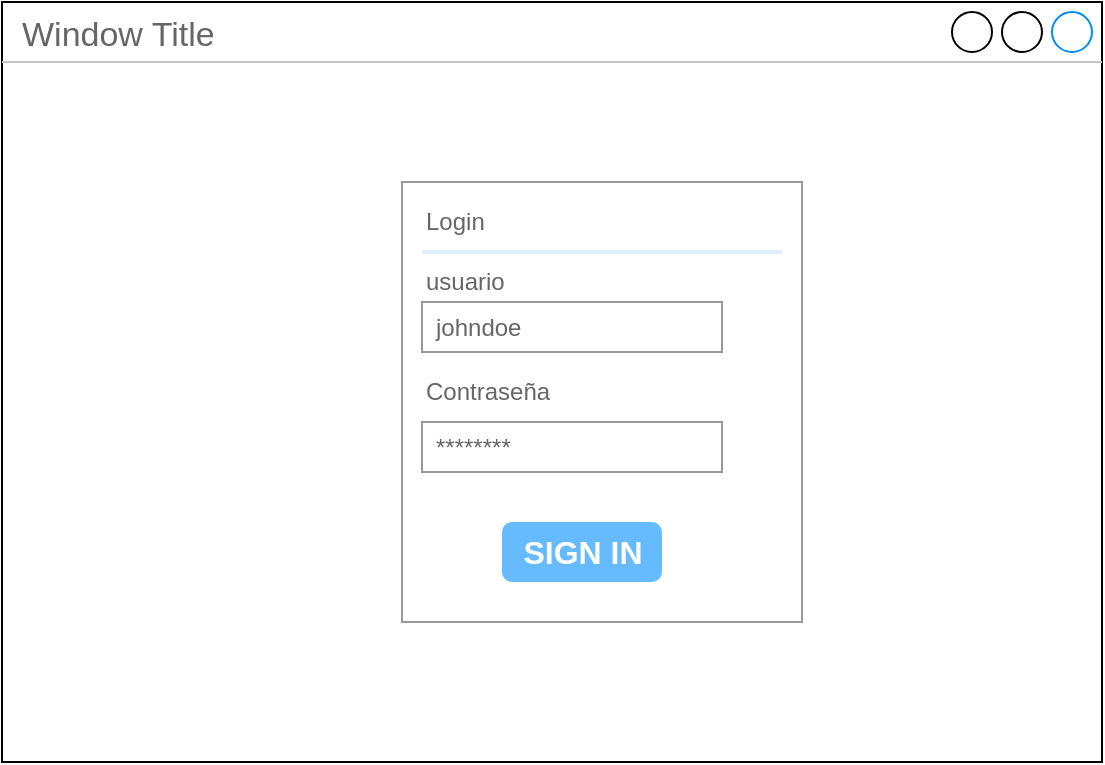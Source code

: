 <mxfile version="14.3.0" type="github" pages="2">
  <diagram name="Page-1" id="03018318-947c-dd8e-b7a3-06fadd420f32">
    <mxGraphModel dx="868" dy="482" grid="1" gridSize="10" guides="1" tooltips="1" connect="1" arrows="1" fold="1" page="1" pageScale="1" pageWidth="1100" pageHeight="850" background="#ffffff" math="0" shadow="0">
      <root>
        <mxCell id="0" />
        <mxCell id="1" parent="0" />
        <mxCell id="StAKbVLHcv3YjBZbmj_X-13" value="Window Title" style="strokeWidth=1;shadow=0;dashed=0;align=center;html=1;shape=mxgraph.mockup.containers.window;align=left;verticalAlign=top;spacingLeft=8;strokeColor2=#008cff;strokeColor3=#c4c4c4;fontColor=#666666;mainText=;fontSize=17;labelBackgroundColor=none;" vertex="1" parent="1">
          <mxGeometry x="70" y="70" width="550" height="380" as="geometry" />
        </mxCell>
        <mxCell id="StAKbVLHcv3YjBZbmj_X-1" value="" style="strokeWidth=1;shadow=0;dashed=0;align=center;html=1;shape=mxgraph.mockup.forms.rrect;rSize=0;strokeColor=#999999;fillColor=#ffffff;" vertex="1" parent="1">
          <mxGeometry x="270" y="160" width="200" height="220" as="geometry" />
        </mxCell>
        <mxCell id="StAKbVLHcv3YjBZbmj_X-2" value="Login" style="strokeWidth=1;shadow=0;dashed=0;align=center;html=1;shape=mxgraph.mockup.forms.anchor;fontSize=12;fontColor=#666666;align=left;resizeWidth=1;spacingLeft=0;" vertex="1" parent="StAKbVLHcv3YjBZbmj_X-1">
          <mxGeometry width="100" height="20" relative="1" as="geometry">
            <mxPoint x="10" y="10" as="offset" />
          </mxGeometry>
        </mxCell>
        <mxCell id="StAKbVLHcv3YjBZbmj_X-3" value="" style="shape=line;strokeColor=#ddeeff;strokeWidth=2;html=1;resizeWidth=1;" vertex="1" parent="StAKbVLHcv3YjBZbmj_X-1">
          <mxGeometry width="180" height="10" relative="1" as="geometry">
            <mxPoint x="10" y="30" as="offset" />
          </mxGeometry>
        </mxCell>
        <mxCell id="StAKbVLHcv3YjBZbmj_X-4" value="usuario" style="strokeWidth=1;shadow=0;dashed=0;align=center;html=1;shape=mxgraph.mockup.forms.anchor;fontSize=12;fontColor=#666666;align=left;resizeWidth=1;spacingLeft=0;" vertex="1" parent="StAKbVLHcv3YjBZbmj_X-1">
          <mxGeometry width="100" height="20" relative="1" as="geometry">
            <mxPoint x="10" y="40" as="offset" />
          </mxGeometry>
        </mxCell>
        <mxCell id="StAKbVLHcv3YjBZbmj_X-5" value="johndoe" style="strokeWidth=1;shadow=0;dashed=0;align=center;html=1;shape=mxgraph.mockup.forms.rrect;rSize=0;strokeColor=#999999;fontColor=#666666;align=left;spacingLeft=5;resizeWidth=1;" vertex="1" parent="StAKbVLHcv3YjBZbmj_X-1">
          <mxGeometry width="150" height="25" relative="1" as="geometry">
            <mxPoint x="10" y="60" as="offset" />
          </mxGeometry>
        </mxCell>
        <mxCell id="StAKbVLHcv3YjBZbmj_X-6" value="Contraseña" style="strokeWidth=1;shadow=0;dashed=0;align=center;html=1;shape=mxgraph.mockup.forms.anchor;fontSize=12;fontColor=#666666;align=left;resizeWidth=1;spacingLeft=0;" vertex="1" parent="StAKbVLHcv3YjBZbmj_X-1">
          <mxGeometry width="100" height="20" relative="1" as="geometry">
            <mxPoint x="10" y="95" as="offset" />
          </mxGeometry>
        </mxCell>
        <mxCell id="StAKbVLHcv3YjBZbmj_X-7" value="********" style="strokeWidth=1;shadow=0;dashed=0;align=center;html=1;shape=mxgraph.mockup.forms.rrect;rSize=0;strokeColor=#999999;fontColor=#666666;align=left;spacingLeft=5;resizeWidth=1;" vertex="1" parent="StAKbVLHcv3YjBZbmj_X-1">
          <mxGeometry width="150" height="25" relative="1" as="geometry">
            <mxPoint x="10" y="120" as="offset" />
          </mxGeometry>
        </mxCell>
        <mxCell id="StAKbVLHcv3YjBZbmj_X-8" value="SIGN IN" style="strokeWidth=1;shadow=0;dashed=0;align=center;html=1;shape=mxgraph.mockup.forms.rrect;rSize=5;strokeColor=none;fontColor=#ffffff;fillColor=#66bbff;fontSize=16;fontStyle=1;" vertex="1" parent="StAKbVLHcv3YjBZbmj_X-1">
          <mxGeometry y="1" width="80" height="30" relative="1" as="geometry">
            <mxPoint x="50" y="-50" as="offset" />
          </mxGeometry>
        </mxCell>
      </root>
    </mxGraphModel>
  </diagram>
  <diagram id="yHVdNPT0PSKPxLt4gaY0" name="Page-2">
    <mxGraphModel dx="868" dy="482" grid="1" gridSize="10" guides="1" tooltips="1" connect="1" arrows="1" fold="1" page="1" pageScale="1" pageWidth="827" pageHeight="1169" math="0" shadow="0">
      <root>
        <mxCell id="g27dJO27XrajTK-juN-w-0" />
        <mxCell id="g27dJO27XrajTK-juN-w-1" parent="g27dJO27XrajTK-juN-w-0" />
        <mxCell id="vkDfP61PAlZ-vSzYmivn-0" value="" style="whiteSpace=wrap;html=1;rounded=0;shadow=0;labelBackgroundColor=none;strokeColor=#000000;strokeWidth=1;fillColor=none;fontFamily=Verdana;fontSize=12;fontColor=#000000;align=center;comic=1;" vertex="1" parent="g27dJO27XrajTK-juN-w-1">
          <mxGeometry x="20" y="20" width="1060" height="810" as="geometry" />
        </mxCell>
        <mxCell id="vkDfP61PAlZ-vSzYmivn-1" value="LOGO" style="whiteSpace=wrap;html=1;rounded=0;shadow=0;labelBackgroundColor=none;strokeWidth=1;fontFamily=Verdana;fontSize=28;align=center;comic=1;" vertex="1" parent="g27dJO27XrajTK-juN-w-1">
          <mxGeometry x="40" y="60" width="190" height="50" as="geometry" />
        </mxCell>
        <mxCell id="vkDfP61PAlZ-vSzYmivn-2" value="Search" style="strokeWidth=1;shadow=0;dashed=0;align=center;html=1;shape=mxgraph.mockup.forms.searchBox;strokeColor=#999999;mainText=;strokeColor2=#008cff;fontColor=#666666;fontSize=17;align=left;spacingLeft=3;rounded=0;labelBackgroundColor=none;comic=1;" vertex="1" parent="g27dJO27XrajTK-juN-w-1">
          <mxGeometry x="840" y="95" width="220" height="30" as="geometry" />
        </mxCell>
        <mxCell id="vkDfP61PAlZ-vSzYmivn-3" value="Topic 1" style="text;html=1;points=[];align=left;verticalAlign=top;spacingTop=-4;fontSize=14;fontFamily=Verdana" vertex="1" parent="g27dJO27XrajTK-juN-w-1">
          <mxGeometry x="780" y="40" width="60" height="20" as="geometry" />
        </mxCell>
        <mxCell id="vkDfP61PAlZ-vSzYmivn-4" value="Topic 2" style="text;html=1;points=[];align=left;verticalAlign=top;spacingTop=-4;fontSize=14;fontFamily=Verdana" vertex="1" parent="g27dJO27XrajTK-juN-w-1">
          <mxGeometry x="860" y="40" width="60" height="20" as="geometry" />
        </mxCell>
        <mxCell id="vkDfP61PAlZ-vSzYmivn-5" value="Topic 3" style="text;html=1;points=[];align=left;verticalAlign=top;spacingTop=-4;fontSize=14;fontFamily=Verdana" vertex="1" parent="g27dJO27XrajTK-juN-w-1">
          <mxGeometry x="930" y="40" width="60" height="20" as="geometry" />
        </mxCell>
        <mxCell id="vkDfP61PAlZ-vSzYmivn-6" value="Topic 4" style="text;html=1;points=[];align=left;verticalAlign=top;spacingTop=-4;fontSize=14;fontFamily=Verdana" vertex="1" parent="g27dJO27XrajTK-juN-w-1">
          <mxGeometry x="1000" y="40" width="60" height="20" as="geometry" />
        </mxCell>
        <mxCell id="vkDfP61PAlZ-vSzYmivn-7" value="" style="whiteSpace=wrap;html=1;rounded=0;shadow=0;labelBackgroundColor=none;strokeWidth=1;fillColor=none;fontFamily=Verdana;fontSize=12;align=center;comic=1;" vertex="1" parent="g27dJO27XrajTK-juN-w-1">
          <mxGeometry x="30" y="230" width="200" height="590" as="geometry" />
        </mxCell>
        <mxCell id="vkDfP61PAlZ-vSzYmivn-8" value="" style="line;strokeWidth=1;html=1;rounded=0;shadow=0;labelBackgroundColor=none;fillColor=none;fontFamily=Verdana;fontSize=14;fontColor=#000000;align=center;comic=1;" vertex="1" parent="g27dJO27XrajTK-juN-w-1">
          <mxGeometry x="20" y="140" width="1060" height="10" as="geometry" />
        </mxCell>
        <mxCell id="vkDfP61PAlZ-vSzYmivn-9" value="" style="whiteSpace=wrap;html=1;rounded=0;shadow=0;labelBackgroundColor=none;strokeWidth=1;fillColor=none;fontFamily=Verdana;fontSize=12;align=center;comic=1;" vertex="1" parent="g27dJO27XrajTK-juN-w-1">
          <mxGeometry x="30" y="160" width="1040" height="50" as="geometry" />
        </mxCell>
        <mxCell id="vkDfP61PAlZ-vSzYmivn-10" value="Section 1" style="text;html=1;points=[];align=left;verticalAlign=top;spacingTop=-4;fontSize=14;fontFamily=Verdana" vertex="1" parent="g27dJO27XrajTK-juN-w-1">
          <mxGeometry x="330" y="175" width="60" height="20" as="geometry" />
        </mxCell>
        <mxCell id="vkDfP61PAlZ-vSzYmivn-11" value="Section 2" style="text;html=1;points=[];align=left;verticalAlign=top;spacingTop=-4;fontSize=14;fontFamily=Verdana" vertex="1" parent="g27dJO27XrajTK-juN-w-1">
          <mxGeometry x="477" y="175" width="60" height="20" as="geometry" />
        </mxCell>
        <mxCell id="vkDfP61PAlZ-vSzYmivn-12" value="Section 3" style="text;html=1;points=[];align=left;verticalAlign=top;spacingTop=-4;fontSize=14;fontFamily=Verdana" vertex="1" parent="g27dJO27XrajTK-juN-w-1">
          <mxGeometry x="623" y="175" width="60" height="20" as="geometry" />
        </mxCell>
        <mxCell id="vkDfP61PAlZ-vSzYmivn-13" value="Section 4" style="text;html=1;points=[];align=left;verticalAlign=top;spacingTop=-4;fontSize=14;fontFamily=Verdana" vertex="1" parent="g27dJO27XrajTK-juN-w-1">
          <mxGeometry x="770" y="175" width="60" height="20" as="geometry" />
        </mxCell>
        <mxCell id="vkDfP61PAlZ-vSzYmivn-14" value="&lt;div style=&quot;text-align: justify&quot;&gt;&lt;span&gt;Lorem ipsum dolor sit amet, consectetur adipisicing elit, sed do eiusmod tempor incididunt ut labore et dolore magna aliqua. Ut enim ad minim veniam, quis nostrud exercitation ullamco laboris nisi ut aliquip ex ea commodo consequat. Duis aute irure dolor in reprehenderit in voluptate velit esse cillum dolore eu fugiat nulla pariatur. Excepteur sint occaecat cupidatat non proident, sunt in culpa qui officia deserunt mollit anim id est laborum.&lt;/span&gt;&lt;/div&gt;&lt;div style=&quot;text-align: justify&quot;&gt;&lt;span&gt;Sed ut perspiciatis unde omnis iste natus error sit voluptatem accusantium doloremque laudantium, totam rem aperiam, eaque ipsa quae ab illo inventore veritatis et quasi architecto beatae vitae dicta sunt explicabo. Nemo enim ipsam voluptatem quia voluptas sit aspernatur aut odit aut fugit, sed quia consequuntur magni dolores eos qui ratione voluptatem sequi nesciunt.&amp;nbsp;&lt;/span&gt;&lt;/div&gt;" style="whiteSpace=wrap;html=1;rounded=0;shadow=0;labelBackgroundColor=none;strokeWidth=1;fillColor=none;fontFamily=Verdana;fontSize=12;align=center;verticalAlign=top;spacing=10;comic=1;" vertex="1" parent="g27dJO27XrajTK-juN-w-1">
          <mxGeometry x="250" y="640" width="580" height="180" as="geometry" />
        </mxCell>
        <mxCell id="vkDfP61PAlZ-vSzYmivn-15" value="" style="verticalLabelPosition=bottom;shadow=0;dashed=0;align=center;html=1;verticalAlign=top;strokeWidth=1;shape=mxgraph.mockup.graphics.simpleIcon;strokeColor=#999999;rounded=0;labelBackgroundColor=none;fontFamily=Verdana;fontSize=14;fontColor=#000000;comic=1;" vertex="1" parent="g27dJO27XrajTK-juN-w-1">
          <mxGeometry x="250" y="230" width="580" height="400" as="geometry" />
        </mxCell>
        <mxCell id="vkDfP61PAlZ-vSzYmivn-16" value="" style="whiteSpace=wrap;html=1;rounded=0;shadow=0;labelBackgroundColor=none;strokeWidth=1;fillColor=none;fontFamily=Verdana;fontSize=12;align=center;comic=1;" vertex="1" parent="g27dJO27XrajTK-juN-w-1">
          <mxGeometry x="840" y="230" width="230" height="400" as="geometry" />
        </mxCell>
        <mxCell id="vkDfP61PAlZ-vSzYmivn-17" value="" style="whiteSpace=wrap;html=1;rounded=0;shadow=0;labelBackgroundColor=none;strokeWidth=1;fillColor=none;fontFamily=Verdana;fontSize=12;align=center;comic=1;" vertex="1" parent="g27dJO27XrajTK-juN-w-1">
          <mxGeometry x="840" y="640" width="230" height="180" as="geometry" />
        </mxCell>
        <mxCell id="vkDfP61PAlZ-vSzYmivn-18" value="Section 1" style="text;html=1;points=[];align=left;verticalAlign=top;spacingTop=-4;fontSize=14;fontFamily=Verdana" vertex="1" parent="g27dJO27XrajTK-juN-w-1">
          <mxGeometry x="40" y="250" width="170" height="20" as="geometry" />
        </mxCell>
        <mxCell id="vkDfP61PAlZ-vSzYmivn-19" value="Section 2" style="text;html=1;points=[];align=left;verticalAlign=top;spacingTop=-4;fontSize=14;fontFamily=Verdana" vertex="1" parent="g27dJO27XrajTK-juN-w-1">
          <mxGeometry x="40" y="286" width="170" height="20" as="geometry" />
        </mxCell>
        <mxCell id="vkDfP61PAlZ-vSzYmivn-20" value="Section 3" style="text;html=1;points=[];align=left;verticalAlign=top;spacingTop=-4;fontSize=14;fontFamily=Verdana" vertex="1" parent="g27dJO27XrajTK-juN-w-1">
          <mxGeometry x="40" y="321" width="170" height="20" as="geometry" />
        </mxCell>
        <mxCell id="vkDfP61PAlZ-vSzYmivn-21" value="Section 4" style="text;html=1;points=[];align=left;verticalAlign=top;spacingTop=-4;fontSize=14;fontFamily=Verdana" vertex="1" parent="g27dJO27XrajTK-juN-w-1">
          <mxGeometry x="40" y="357" width="170" height="20" as="geometry" />
        </mxCell>
        <mxCell id="vkDfP61PAlZ-vSzYmivn-22" value="Section 7" style="text;html=1;points=[];align=left;verticalAlign=top;spacingTop=-4;fontSize=14;fontFamily=Verdana" vertex="1" parent="g27dJO27XrajTK-juN-w-1">
          <mxGeometry x="40" y="464" width="170" height="20" as="geometry" />
        </mxCell>
        <mxCell id="vkDfP61PAlZ-vSzYmivn-23" value="Section 8" style="text;html=1;points=[];align=left;verticalAlign=top;spacingTop=-4;fontSize=14;fontFamily=Verdana" vertex="1" parent="g27dJO27XrajTK-juN-w-1">
          <mxGeometry x="40" y="500" width="170" height="20" as="geometry" />
        </mxCell>
        <mxCell id="vkDfP61PAlZ-vSzYmivn-24" value="Section 9" style="text;html=1;points=[];align=left;verticalAlign=top;spacingTop=-4;fontSize=14;fontFamily=Verdana" vertex="1" parent="g27dJO27XrajTK-juN-w-1">
          <mxGeometry x="40" y="536" width="170" height="20" as="geometry" />
        </mxCell>
        <mxCell id="vkDfP61PAlZ-vSzYmivn-25" value="Section 10" style="text;html=1;points=[];align=left;verticalAlign=top;spacingTop=-4;fontSize=14;fontFamily=Verdana" vertex="1" parent="g27dJO27XrajTK-juN-w-1">
          <mxGeometry x="40" y="571" width="170" height="20" as="geometry" />
        </mxCell>
        <mxCell id="vkDfP61PAlZ-vSzYmivn-26" value="Section 11" style="text;html=1;points=[];align=left;verticalAlign=top;spacingTop=-4;fontSize=14;fontFamily=Verdana" vertex="1" parent="g27dJO27XrajTK-juN-w-1">
          <mxGeometry x="40" y="607" width="170" height="20" as="geometry" />
        </mxCell>
        <mxCell id="vkDfP61PAlZ-vSzYmivn-27" value="Section 12" style="text;html=1;points=[];align=left;verticalAlign=top;spacingTop=-4;fontSize=14;fontFamily=Verdana" vertex="1" parent="g27dJO27XrajTK-juN-w-1">
          <mxGeometry x="40" y="643" width="170" height="20" as="geometry" />
        </mxCell>
        <mxCell id="vkDfP61PAlZ-vSzYmivn-28" value="Section 13" style="text;html=1;points=[];align=left;verticalAlign=top;spacingTop=-4;fontSize=14;fontFamily=Verdana" vertex="1" parent="g27dJO27XrajTK-juN-w-1">
          <mxGeometry x="40" y="679" width="170" height="20" as="geometry" />
        </mxCell>
        <mxCell id="vkDfP61PAlZ-vSzYmivn-29" value="Section 14" style="text;html=1;points=[];align=left;verticalAlign=top;spacingTop=-4;fontSize=14;fontFamily=Verdana" vertex="1" parent="g27dJO27XrajTK-juN-w-1">
          <mxGeometry x="40" y="714" width="170" height="20" as="geometry" />
        </mxCell>
        <mxCell id="vkDfP61PAlZ-vSzYmivn-30" value="Section 5" style="text;html=1;points=[];align=left;verticalAlign=top;spacingTop=-4;fontSize=14;fontFamily=Verdana" vertex="1" parent="g27dJO27XrajTK-juN-w-1">
          <mxGeometry x="40" y="393" width="170" height="20" as="geometry" />
        </mxCell>
        <mxCell id="vkDfP61PAlZ-vSzYmivn-31" value="Section 6" style="text;html=1;points=[];align=left;verticalAlign=top;spacingTop=-4;fontSize=14;fontFamily=Verdana" vertex="1" parent="g27dJO27XrajTK-juN-w-1">
          <mxGeometry x="40" y="429" width="170" height="20" as="geometry" />
        </mxCell>
        <mxCell id="vkDfP61PAlZ-vSzYmivn-32" value="Section 15" style="text;html=1;points=[];align=left;verticalAlign=top;spacingTop=-4;fontSize=14;fontFamily=Verdana" vertex="1" parent="g27dJO27XrajTK-juN-w-1">
          <mxGeometry x="40" y="750" width="170" height="20" as="geometry" />
        </mxCell>
        <mxCell id="vkDfP61PAlZ-vSzYmivn-33" value="External Links" style="text;html=1;points=[];align=left;verticalAlign=top;spacingTop=-4;fontSize=14;fontFamily=Verdana" vertex="1" parent="g27dJO27XrajTK-juN-w-1">
          <mxGeometry x="860" y="653" width="170" height="20" as="geometry" />
        </mxCell>
        <mxCell id="vkDfP61PAlZ-vSzYmivn-34" value="Feature 1" style="text;html=1;points=[];align=left;verticalAlign=top;spacingTop=-4;fontSize=14;fontFamily=Verdana" vertex="1" parent="g27dJO27XrajTK-juN-w-1">
          <mxGeometry x="860" y="250" width="170" height="20" as="geometry" />
        </mxCell>
        <mxCell id="vkDfP61PAlZ-vSzYmivn-35" value="Feature 2" style="text;html=1;points=[];align=left;verticalAlign=top;spacingTop=-4;fontSize=14;fontFamily=Verdana" vertex="1" parent="g27dJO27XrajTK-juN-w-1">
          <mxGeometry x="860" y="285" width="170" height="20" as="geometry" />
        </mxCell>
        <mxCell id="vkDfP61PAlZ-vSzYmivn-36" value="Feature 3" style="text;html=1;points=[];align=left;verticalAlign=top;spacingTop=-4;fontSize=14;fontFamily=Verdana" vertex="1" parent="g27dJO27XrajTK-juN-w-1">
          <mxGeometry x="860" y="320" width="170" height="20" as="geometry" />
        </mxCell>
        <mxCell id="vkDfP61PAlZ-vSzYmivn-37" value="Feature 4" style="text;html=1;points=[];align=left;verticalAlign=top;spacingTop=-4;fontSize=14;fontFamily=Verdana" vertex="1" parent="g27dJO27XrajTK-juN-w-1">
          <mxGeometry x="860" y="355" width="170" height="20" as="geometry" />
        </mxCell>
        <mxCell id="vkDfP61PAlZ-vSzYmivn-38" value="Feature 5" style="text;html=1;points=[];align=left;verticalAlign=top;spacingTop=-4;fontSize=14;fontFamily=Verdana" vertex="1" parent="g27dJO27XrajTK-juN-w-1">
          <mxGeometry x="860" y="390" width="170" height="20" as="geometry" />
        </mxCell>
        <mxCell id="vkDfP61PAlZ-vSzYmivn-39" value="Feature 6" style="text;html=1;points=[];align=left;verticalAlign=top;spacingTop=-4;fontSize=14;fontFamily=Verdana" vertex="1" parent="g27dJO27XrajTK-juN-w-1">
          <mxGeometry x="860" y="425" width="170" height="20" as="geometry" />
        </mxCell>
      </root>
    </mxGraphModel>
  </diagram>
</mxfile>
